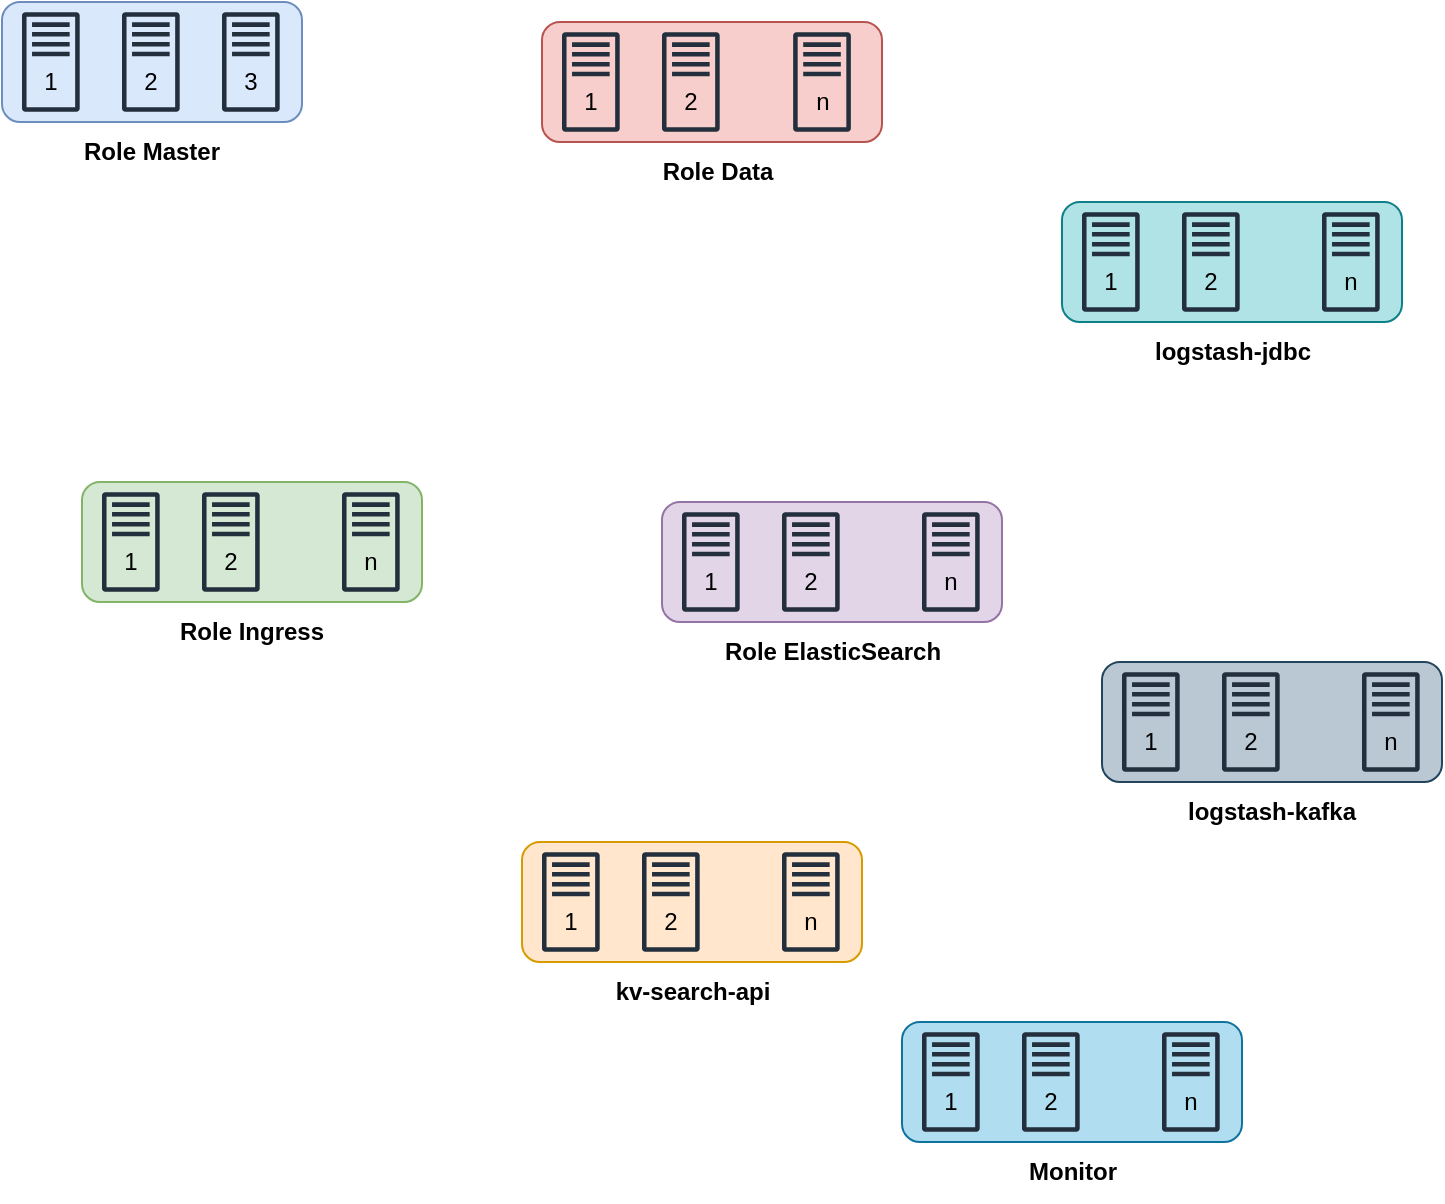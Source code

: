 <mxfile version="24.4.4" type="github">
  <diagram name="Page-1" id="tSw_nZBupSeZd47YfLvn">
    <mxGraphModel dx="570" dy="339" grid="1" gridSize="10" guides="1" tooltips="1" connect="1" arrows="1" fold="1" page="1" pageScale="1" pageWidth="827" pageHeight="1169" math="0" shadow="0">
      <root>
        <mxCell id="0" />
        <mxCell id="1" parent="0" />
        <mxCell id="8OtFmosBrlprI2sc53SW-31" value="" style="group" parent="1" vertex="1" connectable="0">
          <mxGeometry x="310" y="70" width="180" height="90" as="geometry" />
        </mxCell>
        <mxCell id="8OtFmosBrlprI2sc53SW-26" value="" style="rounded=1;whiteSpace=wrap;html=1;fillColor=#f8cecc;strokeColor=#b85450;container=0;" parent="8OtFmosBrlprI2sc53SW-31" vertex="1">
          <mxGeometry width="170" height="60" as="geometry" />
        </mxCell>
        <mxCell id="8OtFmosBrlprI2sc53SW-10" value="" style="sketch=0;outlineConnect=0;fontColor=#232F3E;gradientColor=none;fillColor=#232F3D;strokeColor=none;dashed=0;verticalLabelPosition=bottom;verticalAlign=top;align=center;html=1;fontSize=12;fontStyle=0;aspect=fixed;pointerEvents=1;shape=mxgraph.aws4.traditional_server;container=0;" parent="8OtFmosBrlprI2sc53SW-31" vertex="1">
          <mxGeometry x="60" y="5" width="28.85" height="50" as="geometry" />
        </mxCell>
        <mxCell id="8OtFmosBrlprI2sc53SW-18" value="2" style="text;html=1;align=center;verticalAlign=middle;whiteSpace=wrap;rounded=0;container=0;" parent="8OtFmosBrlprI2sc53SW-31" vertex="1">
          <mxGeometry x="62.92" y="25" width="23" height="30" as="geometry" />
        </mxCell>
        <mxCell id="8OtFmosBrlprI2sc53SW-27" value="Role Data" style="text;html=1;align=center;verticalAlign=middle;whiteSpace=wrap;rounded=0;fontStyle=1" parent="8OtFmosBrlprI2sc53SW-31" vertex="1">
          <mxGeometry x="50.0" y="60" width="75.58" height="30" as="geometry" />
        </mxCell>
        <mxCell id="8OtFmosBrlprI2sc53SW-11" value="" style="sketch=0;outlineConnect=0;fontColor=#232F3E;gradientColor=none;fillColor=#232F3D;strokeColor=none;dashed=0;verticalLabelPosition=bottom;verticalAlign=top;align=center;html=1;fontSize=12;fontStyle=0;aspect=fixed;pointerEvents=1;shape=mxgraph.aws4.traditional_server;container=0;" parent="8OtFmosBrlprI2sc53SW-31" vertex="1">
          <mxGeometry x="10" y="5" width="28.85" height="50" as="geometry" />
        </mxCell>
        <mxCell id="8OtFmosBrlprI2sc53SW-12" value="" style="sketch=0;outlineConnect=0;fontColor=#232F3E;gradientColor=none;fillColor=#232F3D;strokeColor=none;dashed=0;verticalLabelPosition=bottom;verticalAlign=top;align=center;html=1;fontSize=12;fontStyle=0;aspect=fixed;pointerEvents=1;shape=mxgraph.aws4.traditional_server;container=0;" parent="8OtFmosBrlprI2sc53SW-31" vertex="1">
          <mxGeometry x="125.58" y="5" width="28.85" height="50" as="geometry" />
        </mxCell>
        <mxCell id="8OtFmosBrlprI2sc53SW-19" value="n" style="text;html=1;align=center;verticalAlign=middle;whiteSpace=wrap;rounded=0;container=0;" parent="8OtFmosBrlprI2sc53SW-31" vertex="1">
          <mxGeometry x="128.5" y="25" width="23" height="30" as="geometry" />
        </mxCell>
        <mxCell id="8OtFmosBrlprI2sc53SW-17" value="1" style="text;html=1;align=center;verticalAlign=middle;whiteSpace=wrap;rounded=0;container=0;" parent="8OtFmosBrlprI2sc53SW-31" vertex="1">
          <mxGeometry x="12.93" y="25" width="23" height="30" as="geometry" />
        </mxCell>
        <mxCell id="8OtFmosBrlprI2sc53SW-33" value="" style="group" parent="1" vertex="1" connectable="0">
          <mxGeometry x="80" y="300" width="170" height="90" as="geometry" />
        </mxCell>
        <mxCell id="8OtFmosBrlprI2sc53SW-8" value="Role Ingress" style="text;html=1;align=center;verticalAlign=middle;whiteSpace=wrap;rounded=0;fontStyle=1" parent="8OtFmosBrlprI2sc53SW-33" vertex="1">
          <mxGeometry x="47.21" y="60" width="75.58" height="30" as="geometry" />
        </mxCell>
        <mxCell id="8OtFmosBrlprI2sc53SW-7" value="" style="rounded=1;whiteSpace=wrap;html=1;fillColor=#d5e8d4;strokeColor=#82b366;" parent="8OtFmosBrlprI2sc53SW-33" vertex="1">
          <mxGeometry width="170" height="60" as="geometry" />
        </mxCell>
        <mxCell id="8OtFmosBrlprI2sc53SW-1" value="" style="sketch=0;outlineConnect=0;fontColor=#232F3E;gradientColor=none;fillColor=#232F3D;strokeColor=none;dashed=0;verticalLabelPosition=bottom;verticalAlign=top;align=center;html=1;fontSize=12;fontStyle=0;aspect=fixed;pointerEvents=1;shape=mxgraph.aws4.traditional_server;" parent="8OtFmosBrlprI2sc53SW-33" vertex="1">
          <mxGeometry x="10.0" y="5" width="28.85" height="50" as="geometry" />
        </mxCell>
        <mxCell id="8OtFmosBrlprI2sc53SW-3" value="" style="sketch=0;outlineConnect=0;fontColor=#232F3E;gradientColor=none;fillColor=#232F3D;strokeColor=none;dashed=0;verticalLabelPosition=bottom;verticalAlign=top;align=center;html=1;fontSize=12;fontStyle=0;aspect=fixed;pointerEvents=1;shape=mxgraph.aws4.traditional_server;" parent="8OtFmosBrlprI2sc53SW-33" vertex="1">
          <mxGeometry x="60.0" y="5" width="28.85" height="50" as="geometry" />
        </mxCell>
        <mxCell id="8OtFmosBrlprI2sc53SW-4" value="" style="sketch=0;outlineConnect=0;fontColor=#232F3E;gradientColor=none;fillColor=#232F3D;strokeColor=none;dashed=0;verticalLabelPosition=bottom;verticalAlign=top;align=center;html=1;fontSize=12;fontStyle=0;aspect=fixed;pointerEvents=1;shape=mxgraph.aws4.traditional_server;" parent="8OtFmosBrlprI2sc53SW-33" vertex="1">
          <mxGeometry x="130" y="5" width="28.85" height="50" as="geometry" />
        </mxCell>
        <mxCell id="8OtFmosBrlprI2sc53SW-28" value="1" style="text;html=1;align=center;verticalAlign=middle;whiteSpace=wrap;rounded=0;" parent="8OtFmosBrlprI2sc53SW-33" vertex="1">
          <mxGeometry x="12.92" y="25" width="23" height="30" as="geometry" />
        </mxCell>
        <mxCell id="8OtFmosBrlprI2sc53SW-29" value="2" style="text;html=1;align=center;verticalAlign=middle;whiteSpace=wrap;rounded=0;" parent="8OtFmosBrlprI2sc53SW-33" vertex="1">
          <mxGeometry x="62.92" y="25" width="23" height="30" as="geometry" />
        </mxCell>
        <mxCell id="8OtFmosBrlprI2sc53SW-30" value="n" style="text;html=1;align=center;verticalAlign=middle;whiteSpace=wrap;rounded=0;" parent="8OtFmosBrlprI2sc53SW-33" vertex="1">
          <mxGeometry x="132.93" y="25" width="23" height="30" as="geometry" />
        </mxCell>
        <mxCell id="Txqnq7B-p5NhJyi0DV6z-1" value="" style="group" vertex="1" connectable="0" parent="1">
          <mxGeometry x="40" y="60" width="150" height="90" as="geometry" />
        </mxCell>
        <mxCell id="Txqnq7B-p5NhJyi0DV6z-2" value="Role Master" style="text;html=1;align=center;verticalAlign=middle;whiteSpace=wrap;rounded=0;fontStyle=1" vertex="1" parent="Txqnq7B-p5NhJyi0DV6z-1">
          <mxGeometry x="37.21" y="60" width="75.58" height="30" as="geometry" />
        </mxCell>
        <mxCell id="Txqnq7B-p5NhJyi0DV6z-3" value="" style="rounded=1;whiteSpace=wrap;html=1;fillColor=#dae8fc;strokeColor=#6c8ebf;" vertex="1" parent="Txqnq7B-p5NhJyi0DV6z-1">
          <mxGeometry width="150" height="60" as="geometry" />
        </mxCell>
        <mxCell id="Txqnq7B-p5NhJyi0DV6z-4" value="" style="sketch=0;outlineConnect=0;fontColor=#232F3E;gradientColor=none;fillColor=#232F3D;strokeColor=none;dashed=0;verticalLabelPosition=bottom;verticalAlign=top;align=center;html=1;fontSize=12;fontStyle=0;aspect=fixed;pointerEvents=1;shape=mxgraph.aws4.traditional_server;" vertex="1" parent="Txqnq7B-p5NhJyi0DV6z-1">
          <mxGeometry x="10.0" y="5" width="28.85" height="50" as="geometry" />
        </mxCell>
        <mxCell id="Txqnq7B-p5NhJyi0DV6z-5" value="" style="sketch=0;outlineConnect=0;fontColor=#232F3E;gradientColor=none;fillColor=#232F3D;strokeColor=none;dashed=0;verticalLabelPosition=bottom;verticalAlign=top;align=center;html=1;fontSize=12;fontStyle=0;aspect=fixed;pointerEvents=1;shape=mxgraph.aws4.traditional_server;" vertex="1" parent="Txqnq7B-p5NhJyi0DV6z-1">
          <mxGeometry x="60.0" y="5" width="28.85" height="50" as="geometry" />
        </mxCell>
        <mxCell id="Txqnq7B-p5NhJyi0DV6z-6" value="" style="sketch=0;outlineConnect=0;fontColor=#232F3E;gradientColor=none;fillColor=#232F3D;strokeColor=none;dashed=0;verticalLabelPosition=bottom;verticalAlign=top;align=center;html=1;fontSize=12;fontStyle=0;aspect=fixed;pointerEvents=1;shape=mxgraph.aws4.traditional_server;" vertex="1" parent="Txqnq7B-p5NhJyi0DV6z-1">
          <mxGeometry x="110" y="5" width="28.85" height="50" as="geometry" />
        </mxCell>
        <mxCell id="Txqnq7B-p5NhJyi0DV6z-7" value="1" style="text;html=1;align=center;verticalAlign=middle;whiteSpace=wrap;rounded=0;" vertex="1" parent="Txqnq7B-p5NhJyi0DV6z-1">
          <mxGeometry x="12.92" y="25" width="23" height="30" as="geometry" />
        </mxCell>
        <mxCell id="Txqnq7B-p5NhJyi0DV6z-8" value="2" style="text;html=1;align=center;verticalAlign=middle;whiteSpace=wrap;rounded=0;" vertex="1" parent="Txqnq7B-p5NhJyi0DV6z-1">
          <mxGeometry x="62.92" y="25" width="23" height="30" as="geometry" />
        </mxCell>
        <mxCell id="Txqnq7B-p5NhJyi0DV6z-9" value="3" style="text;html=1;align=center;verticalAlign=middle;whiteSpace=wrap;rounded=0;" vertex="1" parent="Txqnq7B-p5NhJyi0DV6z-1">
          <mxGeometry x="112.93" y="25" width="23" height="30" as="geometry" />
        </mxCell>
        <mxCell id="Txqnq7B-p5NhJyi0DV6z-10" value="" style="group" vertex="1" connectable="0" parent="1">
          <mxGeometry x="370" y="310" width="170" height="90" as="geometry" />
        </mxCell>
        <mxCell id="Txqnq7B-p5NhJyi0DV6z-11" value="Role ElasticSearch" style="text;html=1;align=center;verticalAlign=middle;whiteSpace=wrap;rounded=0;fontStyle=1" vertex="1" parent="Txqnq7B-p5NhJyi0DV6z-10">
          <mxGeometry x="28.61" y="60" width="112.79" height="30" as="geometry" />
        </mxCell>
        <mxCell id="Txqnq7B-p5NhJyi0DV6z-12" value="" style="rounded=1;whiteSpace=wrap;html=1;fillColor=#e1d5e7;strokeColor=#9673a6;" vertex="1" parent="Txqnq7B-p5NhJyi0DV6z-10">
          <mxGeometry width="170" height="60" as="geometry" />
        </mxCell>
        <mxCell id="Txqnq7B-p5NhJyi0DV6z-13" value="" style="sketch=0;outlineConnect=0;fontColor=#232F3E;gradientColor=none;fillColor=#232F3D;strokeColor=none;dashed=0;verticalLabelPosition=bottom;verticalAlign=top;align=center;html=1;fontSize=12;fontStyle=0;aspect=fixed;pointerEvents=1;shape=mxgraph.aws4.traditional_server;" vertex="1" parent="Txqnq7B-p5NhJyi0DV6z-10">
          <mxGeometry x="10.0" y="5" width="28.85" height="50" as="geometry" />
        </mxCell>
        <mxCell id="Txqnq7B-p5NhJyi0DV6z-14" value="" style="sketch=0;outlineConnect=0;fontColor=#232F3E;gradientColor=none;fillColor=#232F3D;strokeColor=none;dashed=0;verticalLabelPosition=bottom;verticalAlign=top;align=center;html=1;fontSize=12;fontStyle=0;aspect=fixed;pointerEvents=1;shape=mxgraph.aws4.traditional_server;" vertex="1" parent="Txqnq7B-p5NhJyi0DV6z-10">
          <mxGeometry x="60.0" y="5" width="28.85" height="50" as="geometry" />
        </mxCell>
        <mxCell id="Txqnq7B-p5NhJyi0DV6z-15" value="" style="sketch=0;outlineConnect=0;fontColor=#232F3E;gradientColor=none;fillColor=#232F3D;strokeColor=none;dashed=0;verticalLabelPosition=bottom;verticalAlign=top;align=center;html=1;fontSize=12;fontStyle=0;aspect=fixed;pointerEvents=1;shape=mxgraph.aws4.traditional_server;" vertex="1" parent="Txqnq7B-p5NhJyi0DV6z-10">
          <mxGeometry x="130" y="5" width="28.85" height="50" as="geometry" />
        </mxCell>
        <mxCell id="Txqnq7B-p5NhJyi0DV6z-16" value="1" style="text;html=1;align=center;verticalAlign=middle;whiteSpace=wrap;rounded=0;" vertex="1" parent="Txqnq7B-p5NhJyi0DV6z-10">
          <mxGeometry x="12.92" y="25" width="23" height="30" as="geometry" />
        </mxCell>
        <mxCell id="Txqnq7B-p5NhJyi0DV6z-17" value="2" style="text;html=1;align=center;verticalAlign=middle;whiteSpace=wrap;rounded=0;" vertex="1" parent="Txqnq7B-p5NhJyi0DV6z-10">
          <mxGeometry x="62.92" y="25" width="23" height="30" as="geometry" />
        </mxCell>
        <mxCell id="Txqnq7B-p5NhJyi0DV6z-18" value="n" style="text;html=1;align=center;verticalAlign=middle;whiteSpace=wrap;rounded=0;" vertex="1" parent="Txqnq7B-p5NhJyi0DV6z-10">
          <mxGeometry x="132.93" y="25" width="23" height="30" as="geometry" />
        </mxCell>
        <mxCell id="Txqnq7B-p5NhJyi0DV6z-19" value="" style="group" vertex="1" connectable="0" parent="1">
          <mxGeometry x="300" y="480" width="170" height="90" as="geometry" />
        </mxCell>
        <mxCell id="Txqnq7B-p5NhJyi0DV6z-20" value="kv-search-api" style="text;html=1;align=center;verticalAlign=middle;whiteSpace=wrap;rounded=0;fontStyle=1" vertex="1" parent="Txqnq7B-p5NhJyi0DV6z-19">
          <mxGeometry x="43.6" y="60" width="82.79" height="30" as="geometry" />
        </mxCell>
        <mxCell id="Txqnq7B-p5NhJyi0DV6z-21" value="" style="rounded=1;whiteSpace=wrap;html=1;fillColor=#ffe6cc;strokeColor=#d79b00;" vertex="1" parent="Txqnq7B-p5NhJyi0DV6z-19">
          <mxGeometry width="170" height="60" as="geometry" />
        </mxCell>
        <mxCell id="Txqnq7B-p5NhJyi0DV6z-22" value="" style="sketch=0;outlineConnect=0;fontColor=#232F3E;gradientColor=none;fillColor=#232F3D;strokeColor=none;dashed=0;verticalLabelPosition=bottom;verticalAlign=top;align=center;html=1;fontSize=12;fontStyle=0;aspect=fixed;pointerEvents=1;shape=mxgraph.aws4.traditional_server;" vertex="1" parent="Txqnq7B-p5NhJyi0DV6z-19">
          <mxGeometry x="10.0" y="5" width="28.85" height="50" as="geometry" />
        </mxCell>
        <mxCell id="Txqnq7B-p5NhJyi0DV6z-23" value="" style="sketch=0;outlineConnect=0;fontColor=#232F3E;gradientColor=none;fillColor=#232F3D;strokeColor=none;dashed=0;verticalLabelPosition=bottom;verticalAlign=top;align=center;html=1;fontSize=12;fontStyle=0;aspect=fixed;pointerEvents=1;shape=mxgraph.aws4.traditional_server;" vertex="1" parent="Txqnq7B-p5NhJyi0DV6z-19">
          <mxGeometry x="60.0" y="5" width="28.85" height="50" as="geometry" />
        </mxCell>
        <mxCell id="Txqnq7B-p5NhJyi0DV6z-24" value="" style="sketch=0;outlineConnect=0;fontColor=#232F3E;gradientColor=none;fillColor=#232F3D;strokeColor=none;dashed=0;verticalLabelPosition=bottom;verticalAlign=top;align=center;html=1;fontSize=12;fontStyle=0;aspect=fixed;pointerEvents=1;shape=mxgraph.aws4.traditional_server;" vertex="1" parent="Txqnq7B-p5NhJyi0DV6z-19">
          <mxGeometry x="130" y="5" width="28.85" height="50" as="geometry" />
        </mxCell>
        <mxCell id="Txqnq7B-p5NhJyi0DV6z-25" value="1" style="text;html=1;align=center;verticalAlign=middle;whiteSpace=wrap;rounded=0;" vertex="1" parent="Txqnq7B-p5NhJyi0DV6z-19">
          <mxGeometry x="12.92" y="25" width="23" height="30" as="geometry" />
        </mxCell>
        <mxCell id="Txqnq7B-p5NhJyi0DV6z-26" value="2" style="text;html=1;align=center;verticalAlign=middle;whiteSpace=wrap;rounded=0;" vertex="1" parent="Txqnq7B-p5NhJyi0DV6z-19">
          <mxGeometry x="62.92" y="25" width="23" height="30" as="geometry" />
        </mxCell>
        <mxCell id="Txqnq7B-p5NhJyi0DV6z-27" value="n" style="text;html=1;align=center;verticalAlign=middle;whiteSpace=wrap;rounded=0;" vertex="1" parent="Txqnq7B-p5NhJyi0DV6z-19">
          <mxGeometry x="132.93" y="25" width="23" height="30" as="geometry" />
        </mxCell>
        <mxCell id="Txqnq7B-p5NhJyi0DV6z-28" value="" style="group" vertex="1" connectable="0" parent="1">
          <mxGeometry x="570" y="160" width="170" height="90" as="geometry" />
        </mxCell>
        <mxCell id="Txqnq7B-p5NhJyi0DV6z-29" value="logstash-jdbc" style="text;html=1;align=center;verticalAlign=middle;whiteSpace=wrap;rounded=0;fontStyle=1" vertex="1" parent="Txqnq7B-p5NhJyi0DV6z-28">
          <mxGeometry x="43.6" y="60" width="82.79" height="30" as="geometry" />
        </mxCell>
        <mxCell id="Txqnq7B-p5NhJyi0DV6z-30" value="" style="rounded=1;whiteSpace=wrap;html=1;fillColor=#b0e3e6;strokeColor=#0e8088;" vertex="1" parent="Txqnq7B-p5NhJyi0DV6z-28">
          <mxGeometry width="170" height="60" as="geometry" />
        </mxCell>
        <mxCell id="Txqnq7B-p5NhJyi0DV6z-31" value="" style="sketch=0;outlineConnect=0;fontColor=#232F3E;gradientColor=none;fillColor=#232F3D;strokeColor=none;dashed=0;verticalLabelPosition=bottom;verticalAlign=top;align=center;html=1;fontSize=12;fontStyle=0;aspect=fixed;pointerEvents=1;shape=mxgraph.aws4.traditional_server;" vertex="1" parent="Txqnq7B-p5NhJyi0DV6z-28">
          <mxGeometry x="10.0" y="5" width="28.85" height="50" as="geometry" />
        </mxCell>
        <mxCell id="Txqnq7B-p5NhJyi0DV6z-32" value="" style="sketch=0;outlineConnect=0;fontColor=#232F3E;gradientColor=none;fillColor=#232F3D;strokeColor=none;dashed=0;verticalLabelPosition=bottom;verticalAlign=top;align=center;html=1;fontSize=12;fontStyle=0;aspect=fixed;pointerEvents=1;shape=mxgraph.aws4.traditional_server;" vertex="1" parent="Txqnq7B-p5NhJyi0DV6z-28">
          <mxGeometry x="60.0" y="5" width="28.85" height="50" as="geometry" />
        </mxCell>
        <mxCell id="Txqnq7B-p5NhJyi0DV6z-33" value="" style="sketch=0;outlineConnect=0;fontColor=#232F3E;gradientColor=none;fillColor=#232F3D;strokeColor=none;dashed=0;verticalLabelPosition=bottom;verticalAlign=top;align=center;html=1;fontSize=12;fontStyle=0;aspect=fixed;pointerEvents=1;shape=mxgraph.aws4.traditional_server;" vertex="1" parent="Txqnq7B-p5NhJyi0DV6z-28">
          <mxGeometry x="130" y="5" width="28.85" height="50" as="geometry" />
        </mxCell>
        <mxCell id="Txqnq7B-p5NhJyi0DV6z-34" value="1" style="text;html=1;align=center;verticalAlign=middle;whiteSpace=wrap;rounded=0;" vertex="1" parent="Txqnq7B-p5NhJyi0DV6z-28">
          <mxGeometry x="12.92" y="25" width="23" height="30" as="geometry" />
        </mxCell>
        <mxCell id="Txqnq7B-p5NhJyi0DV6z-35" value="2" style="text;html=1;align=center;verticalAlign=middle;whiteSpace=wrap;rounded=0;" vertex="1" parent="Txqnq7B-p5NhJyi0DV6z-28">
          <mxGeometry x="62.92" y="25" width="23" height="30" as="geometry" />
        </mxCell>
        <mxCell id="Txqnq7B-p5NhJyi0DV6z-36" value="n" style="text;html=1;align=center;verticalAlign=middle;whiteSpace=wrap;rounded=0;" vertex="1" parent="Txqnq7B-p5NhJyi0DV6z-28">
          <mxGeometry x="132.93" y="25" width="23" height="30" as="geometry" />
        </mxCell>
        <mxCell id="Txqnq7B-p5NhJyi0DV6z-37" value="" style="group" vertex="1" connectable="0" parent="1">
          <mxGeometry x="590" y="390" width="170" height="90" as="geometry" />
        </mxCell>
        <mxCell id="Txqnq7B-p5NhJyi0DV6z-38" value="logstash-kafka" style="text;html=1;align=center;verticalAlign=middle;whiteSpace=wrap;rounded=0;fontStyle=1" vertex="1" parent="Txqnq7B-p5NhJyi0DV6z-37">
          <mxGeometry x="36.8" y="60" width="96.4" height="30" as="geometry" />
        </mxCell>
        <mxCell id="Txqnq7B-p5NhJyi0DV6z-39" value="" style="rounded=1;whiteSpace=wrap;html=1;fillColor=#bac8d3;strokeColor=#23445d;" vertex="1" parent="Txqnq7B-p5NhJyi0DV6z-37">
          <mxGeometry width="170" height="60" as="geometry" />
        </mxCell>
        <mxCell id="Txqnq7B-p5NhJyi0DV6z-40" value="" style="sketch=0;outlineConnect=0;fontColor=#232F3E;gradientColor=none;fillColor=#232F3D;strokeColor=none;dashed=0;verticalLabelPosition=bottom;verticalAlign=top;align=center;html=1;fontSize=12;fontStyle=0;aspect=fixed;pointerEvents=1;shape=mxgraph.aws4.traditional_server;" vertex="1" parent="Txqnq7B-p5NhJyi0DV6z-37">
          <mxGeometry x="10.0" y="5" width="28.85" height="50" as="geometry" />
        </mxCell>
        <mxCell id="Txqnq7B-p5NhJyi0DV6z-41" value="" style="sketch=0;outlineConnect=0;fontColor=#232F3E;gradientColor=none;fillColor=#232F3D;strokeColor=none;dashed=0;verticalLabelPosition=bottom;verticalAlign=top;align=center;html=1;fontSize=12;fontStyle=0;aspect=fixed;pointerEvents=1;shape=mxgraph.aws4.traditional_server;" vertex="1" parent="Txqnq7B-p5NhJyi0DV6z-37">
          <mxGeometry x="60.0" y="5" width="28.85" height="50" as="geometry" />
        </mxCell>
        <mxCell id="Txqnq7B-p5NhJyi0DV6z-42" value="" style="sketch=0;outlineConnect=0;fontColor=#232F3E;gradientColor=none;fillColor=#232F3D;strokeColor=none;dashed=0;verticalLabelPosition=bottom;verticalAlign=top;align=center;html=1;fontSize=12;fontStyle=0;aspect=fixed;pointerEvents=1;shape=mxgraph.aws4.traditional_server;" vertex="1" parent="Txqnq7B-p5NhJyi0DV6z-37">
          <mxGeometry x="130" y="5" width="28.85" height="50" as="geometry" />
        </mxCell>
        <mxCell id="Txqnq7B-p5NhJyi0DV6z-43" value="1" style="text;html=1;align=center;verticalAlign=middle;whiteSpace=wrap;rounded=0;" vertex="1" parent="Txqnq7B-p5NhJyi0DV6z-37">
          <mxGeometry x="12.92" y="25" width="23" height="30" as="geometry" />
        </mxCell>
        <mxCell id="Txqnq7B-p5NhJyi0DV6z-44" value="2" style="text;html=1;align=center;verticalAlign=middle;whiteSpace=wrap;rounded=0;" vertex="1" parent="Txqnq7B-p5NhJyi0DV6z-37">
          <mxGeometry x="62.92" y="25" width="23" height="30" as="geometry" />
        </mxCell>
        <mxCell id="Txqnq7B-p5NhJyi0DV6z-45" value="n" style="text;html=1;align=center;verticalAlign=middle;whiteSpace=wrap;rounded=0;" vertex="1" parent="Txqnq7B-p5NhJyi0DV6z-37">
          <mxGeometry x="132.93" y="25" width="23" height="30" as="geometry" />
        </mxCell>
        <mxCell id="Txqnq7B-p5NhJyi0DV6z-46" value="" style="group" vertex="1" connectable="0" parent="1">
          <mxGeometry x="490" y="570" width="170" height="90" as="geometry" />
        </mxCell>
        <mxCell id="Txqnq7B-p5NhJyi0DV6z-47" value="Monitor" style="text;html=1;align=center;verticalAlign=middle;whiteSpace=wrap;rounded=0;fontStyle=1" vertex="1" parent="Txqnq7B-p5NhJyi0DV6z-46">
          <mxGeometry x="43.6" y="60" width="82.79" height="30" as="geometry" />
        </mxCell>
        <mxCell id="Txqnq7B-p5NhJyi0DV6z-48" value="" style="rounded=1;whiteSpace=wrap;html=1;fillColor=#b1ddf0;strokeColor=#10739e;" vertex="1" parent="Txqnq7B-p5NhJyi0DV6z-46">
          <mxGeometry width="170" height="60" as="geometry" />
        </mxCell>
        <mxCell id="Txqnq7B-p5NhJyi0DV6z-49" value="" style="sketch=0;outlineConnect=0;fontColor=#232F3E;gradientColor=none;fillColor=#232F3D;strokeColor=none;dashed=0;verticalLabelPosition=bottom;verticalAlign=top;align=center;html=1;fontSize=12;fontStyle=0;aspect=fixed;pointerEvents=1;shape=mxgraph.aws4.traditional_server;" vertex="1" parent="Txqnq7B-p5NhJyi0DV6z-46">
          <mxGeometry x="10.0" y="5" width="28.85" height="50" as="geometry" />
        </mxCell>
        <mxCell id="Txqnq7B-p5NhJyi0DV6z-50" value="" style="sketch=0;outlineConnect=0;fontColor=#232F3E;gradientColor=none;fillColor=#232F3D;strokeColor=none;dashed=0;verticalLabelPosition=bottom;verticalAlign=top;align=center;html=1;fontSize=12;fontStyle=0;aspect=fixed;pointerEvents=1;shape=mxgraph.aws4.traditional_server;" vertex="1" parent="Txqnq7B-p5NhJyi0DV6z-46">
          <mxGeometry x="60.0" y="5" width="28.85" height="50" as="geometry" />
        </mxCell>
        <mxCell id="Txqnq7B-p5NhJyi0DV6z-51" value="" style="sketch=0;outlineConnect=0;fontColor=#232F3E;gradientColor=none;fillColor=#232F3D;strokeColor=none;dashed=0;verticalLabelPosition=bottom;verticalAlign=top;align=center;html=1;fontSize=12;fontStyle=0;aspect=fixed;pointerEvents=1;shape=mxgraph.aws4.traditional_server;" vertex="1" parent="Txqnq7B-p5NhJyi0DV6z-46">
          <mxGeometry x="130" y="5" width="28.85" height="50" as="geometry" />
        </mxCell>
        <mxCell id="Txqnq7B-p5NhJyi0DV6z-52" value="1" style="text;html=1;align=center;verticalAlign=middle;whiteSpace=wrap;rounded=0;" vertex="1" parent="Txqnq7B-p5NhJyi0DV6z-46">
          <mxGeometry x="12.92" y="25" width="23" height="30" as="geometry" />
        </mxCell>
        <mxCell id="Txqnq7B-p5NhJyi0DV6z-53" value="2" style="text;html=1;align=center;verticalAlign=middle;whiteSpace=wrap;rounded=0;" vertex="1" parent="Txqnq7B-p5NhJyi0DV6z-46">
          <mxGeometry x="62.92" y="25" width="23" height="30" as="geometry" />
        </mxCell>
        <mxCell id="Txqnq7B-p5NhJyi0DV6z-54" value="n" style="text;html=1;align=center;verticalAlign=middle;whiteSpace=wrap;rounded=0;" vertex="1" parent="Txqnq7B-p5NhJyi0DV6z-46">
          <mxGeometry x="132.93" y="25" width="23" height="30" as="geometry" />
        </mxCell>
      </root>
    </mxGraphModel>
  </diagram>
</mxfile>
